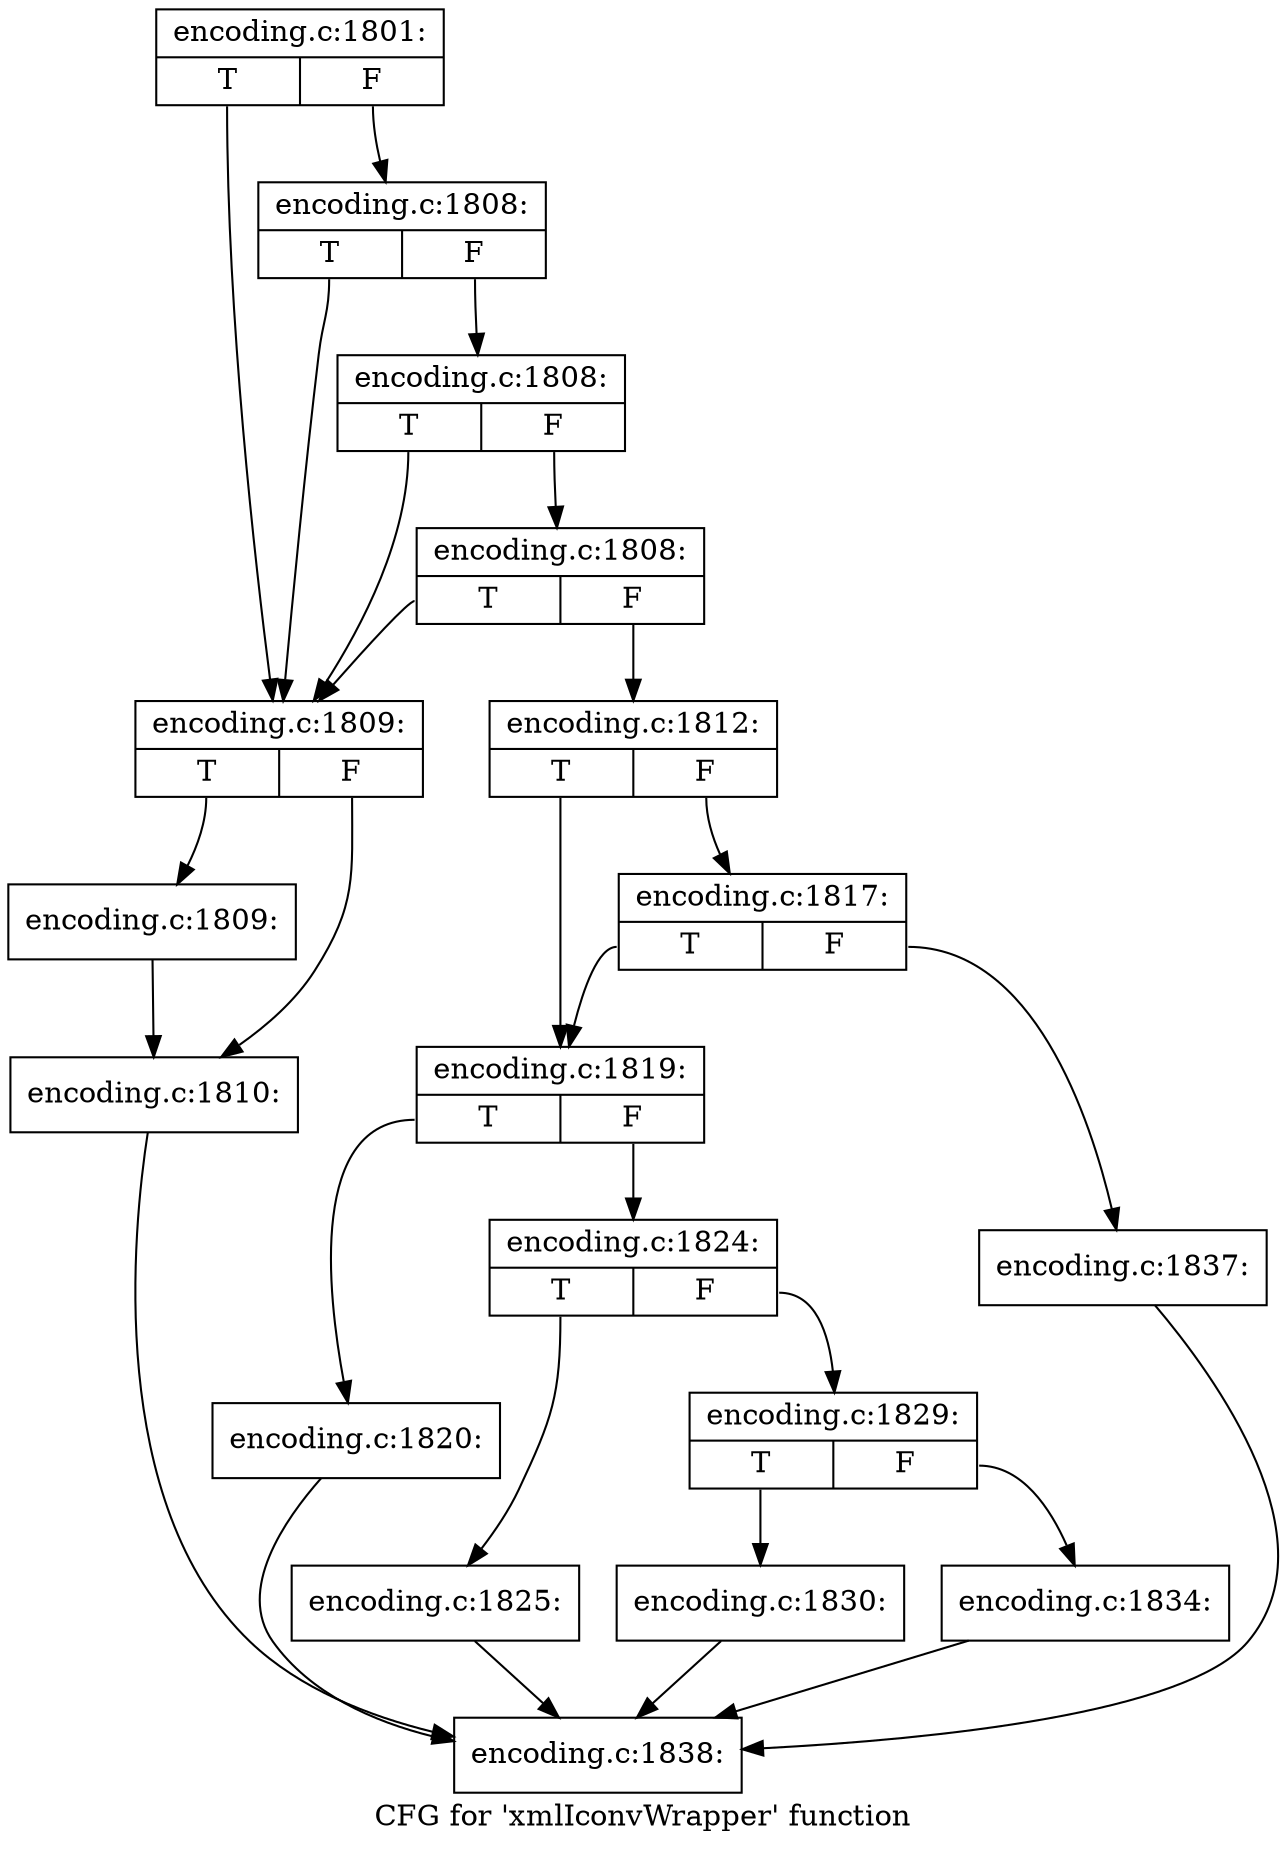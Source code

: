 digraph "CFG for 'xmlIconvWrapper' function" {
	label="CFG for 'xmlIconvWrapper' function";

	Node0x5557bd94e960 [shape=record,label="{encoding.c:1801:|{<s0>T|<s1>F}}"];
	Node0x5557bd94e960:s0 -> Node0x5557bda4ca50;
	Node0x5557bd94e960:s1 -> Node0x5557bda4cbf0;
	Node0x5557bda4cbf0 [shape=record,label="{encoding.c:1808:|{<s0>T|<s1>F}}"];
	Node0x5557bda4cbf0:s0 -> Node0x5557bda4ca50;
	Node0x5557bda4cbf0:s1 -> Node0x5557bda4cb70;
	Node0x5557bda4cb70 [shape=record,label="{encoding.c:1808:|{<s0>T|<s1>F}}"];
	Node0x5557bda4cb70:s0 -> Node0x5557bda4ca50;
	Node0x5557bda4cb70:s1 -> Node0x5557bda4caf0;
	Node0x5557bda4caf0 [shape=record,label="{encoding.c:1808:|{<s0>T|<s1>F}}"];
	Node0x5557bda4caf0:s0 -> Node0x5557bda4ca50;
	Node0x5557bda4caf0:s1 -> Node0x5557bda4caa0;
	Node0x5557bda4ca50 [shape=record,label="{encoding.c:1809:|{<s0>T|<s1>F}}"];
	Node0x5557bda4ca50:s0 -> Node0x5557bda4d5e0;
	Node0x5557bda4ca50:s1 -> Node0x5557bda4d630;
	Node0x5557bda4d5e0 [shape=record,label="{encoding.c:1809:}"];
	Node0x5557bda4d5e0 -> Node0x5557bda4d630;
	Node0x5557bda4d630 [shape=record,label="{encoding.c:1810:}"];
	Node0x5557bda4d630 -> Node0x5557bda47290;
	Node0x5557bda4caa0 [shape=record,label="{encoding.c:1812:|{<s0>T|<s1>F}}"];
	Node0x5557bda4caa0:s0 -> Node0x5557bda506d0;
	Node0x5557bda4caa0:s1 -> Node0x5557bda50770;
	Node0x5557bda50770 [shape=record,label="{encoding.c:1817:|{<s0>T|<s1>F}}"];
	Node0x5557bda50770:s0 -> Node0x5557bda506d0;
	Node0x5557bda50770:s1 -> Node0x5557bda50720;
	Node0x5557bda506d0 [shape=record,label="{encoding.c:1819:|{<s0>T|<s1>F}}"];
	Node0x5557bda506d0:s0 -> Node0x5557bda50d00;
	Node0x5557bda506d0:s1 -> Node0x5557bda50da0;
	Node0x5557bda50d00 [shape=record,label="{encoding.c:1820:}"];
	Node0x5557bda50d00 -> Node0x5557bda47290;
	Node0x5557bda50da0 [shape=record,label="{encoding.c:1824:|{<s0>T|<s1>F}}"];
	Node0x5557bda50da0:s0 -> Node0x5557bda51510;
	Node0x5557bda50da0:s1 -> Node0x5557bda515b0;
	Node0x5557bda51510 [shape=record,label="{encoding.c:1825:}"];
	Node0x5557bda51510 -> Node0x5557bda47290;
	Node0x5557bda515b0 [shape=record,label="{encoding.c:1829:|{<s0>T|<s1>F}}"];
	Node0x5557bda515b0:s0 -> Node0x5557bda51ae0;
	Node0x5557bda515b0:s1 -> Node0x5557bda51b80;
	Node0x5557bda51ae0 [shape=record,label="{encoding.c:1830:}"];
	Node0x5557bda51ae0 -> Node0x5557bda47290;
	Node0x5557bda51b80 [shape=record,label="{encoding.c:1834:}"];
	Node0x5557bda51b80 -> Node0x5557bda47290;
	Node0x5557bda50720 [shape=record,label="{encoding.c:1837:}"];
	Node0x5557bda50720 -> Node0x5557bda47290;
	Node0x5557bda47290 [shape=record,label="{encoding.c:1838:}"];
}
